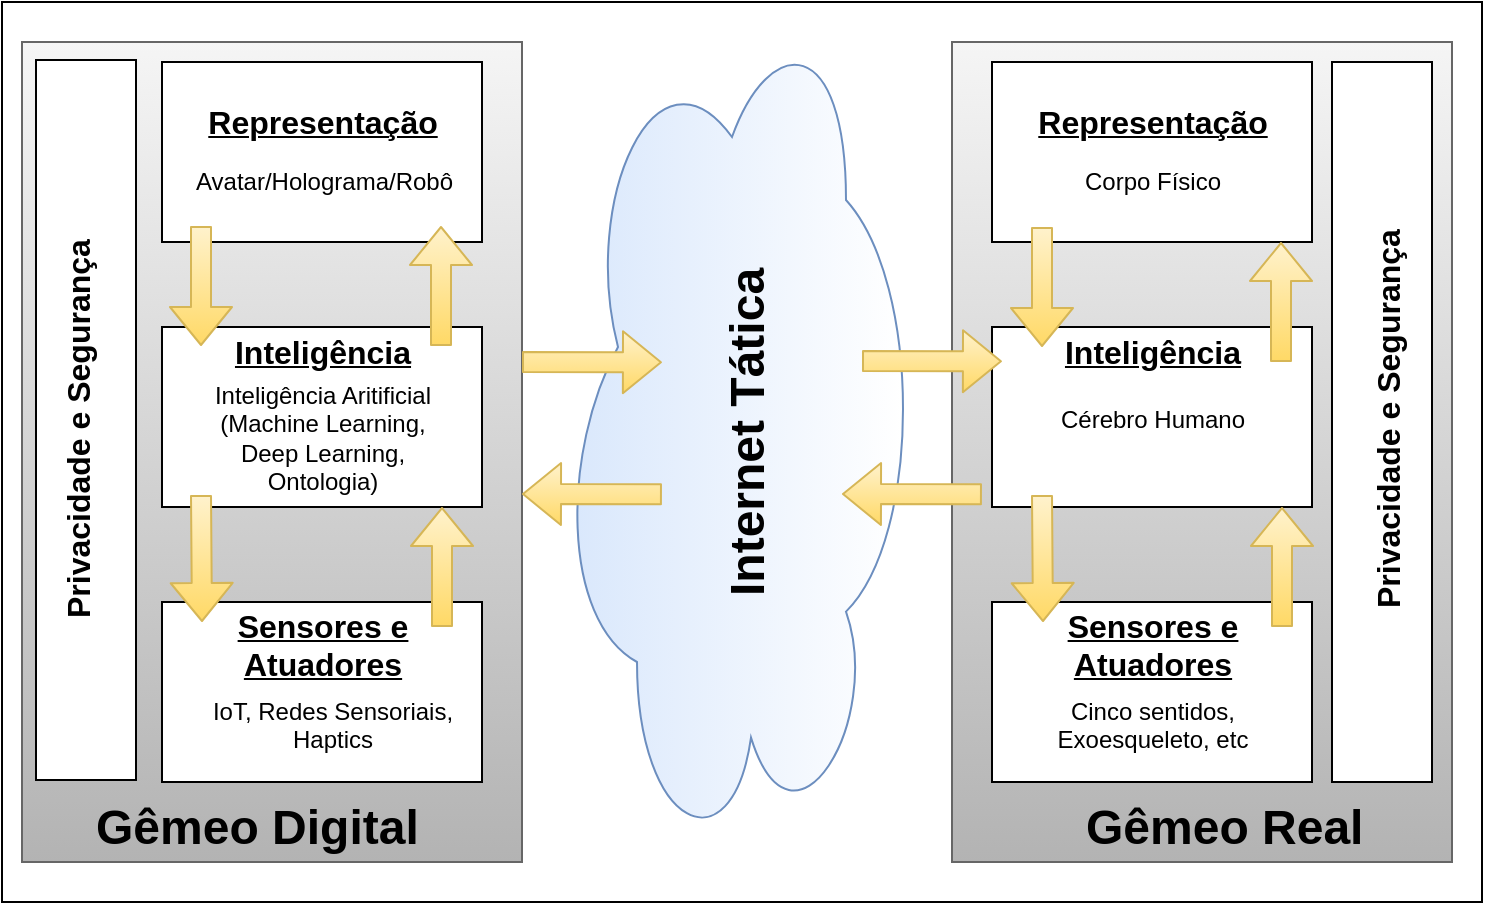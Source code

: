 <mxfile version="12.2.3" type="device" pages="1"><diagram id="OZWnx3ToIQhtsPzFuN2u" name="Page-1"><mxGraphModel dx="1005" dy="522" grid="1" gridSize="10" guides="1" tooltips="1" connect="1" arrows="1" fold="1" page="1" pageScale="1" pageWidth="827" pageHeight="1169" math="0" shadow="0"><root><mxCell id="0"/><mxCell id="1" parent="0"/><mxCell id="_4B7e3syqBrAe94upmBu-1" value="" style="rounded=0;whiteSpace=wrap;html=1;" vertex="1" parent="1"><mxGeometry x="70" y="10" width="740" height="450" as="geometry"/></mxCell><mxCell id="_4B7e3syqBrAe94upmBu-2" value="" style="rounded=0;whiteSpace=wrap;html=1;fillColor=#f5f5f5;strokeColor=#666666;gradientColor=#b3b3b3;" vertex="1" parent="1"><mxGeometry x="80" y="30" width="250" height="410" as="geometry"/></mxCell><mxCell id="_4B7e3syqBrAe94upmBu-4" value="" style="ellipse;shape=cloud;whiteSpace=wrap;html=1;rotation=-90;fillColor=#dae8fc;strokeColor=#6c8ebf;gradientColor=#ffffff;" vertex="1" parent="1"><mxGeometry x="225" y="140" width="420" height="190" as="geometry"/></mxCell><mxCell id="_4B7e3syqBrAe94upmBu-9" value="" style="rounded=0;whiteSpace=wrap;html=1;rotation=90;" vertex="1" parent="1"><mxGeometry x="-68" y="194" width="360" height="50" as="geometry"/></mxCell><mxCell id="_4B7e3syqBrAe94upmBu-10" value="" style="rounded=0;whiteSpace=wrap;html=1;" vertex="1" parent="1"><mxGeometry x="150" y="40" width="160" height="90" as="geometry"/></mxCell><mxCell id="_4B7e3syqBrAe94upmBu-19" value="" style="rounded=0;whiteSpace=wrap;html=1;fillColor=#f5f5f5;strokeColor=#666666;gradientColor=#b3b3b3;" vertex="1" parent="1"><mxGeometry x="545" y="30" width="250" height="410" as="geometry"/></mxCell><mxCell id="_4B7e3syqBrAe94upmBu-20" value="" style="rounded=0;whiteSpace=wrap;html=1;rotation=90;" vertex="1" parent="1"><mxGeometry x="580" y="195" width="360" height="50" as="geometry"/></mxCell><mxCell id="_4B7e3syqBrAe94upmBu-24" value="&lt;h2&gt;&lt;font style=&quot;font-size: 16px&quot;&gt;Privacidade e Segurança&lt;/font&gt;&lt;/h2&gt;" style="text;html=1;resizable=0;points=[];autosize=1;align=left;verticalAlign=top;spacingTop=-4;rotation=-90;" vertex="1" parent="1"><mxGeometry x="5" y="195" width="200" height="50" as="geometry"/></mxCell><mxCell id="_4B7e3syqBrAe94upmBu-26" value="&lt;p style=&quot;line-height: 50%&quot;&gt;&lt;b&gt;&lt;u&gt;&lt;font style=&quot;font-size: 16px ; line-height: 70%&quot;&gt;Representação&lt;/font&gt;&lt;/u&gt;&lt;/b&gt;&lt;/p&gt;&lt;p&gt;&lt;br&gt;&lt;/p&gt;" style="text;html=1;resizable=0;points=[];autosize=1;align=center;verticalAlign=top;spacingTop=-4;" vertex="1" parent="1"><mxGeometry x="165" y="50" width="130" height="60" as="geometry"/></mxCell><mxCell id="_4B7e3syqBrAe94upmBu-27" value="Avatar/Holograma/Robô" style="text;html=1;resizable=0;points=[];autosize=1;align=left;verticalAlign=top;spacingTop=-4;" vertex="1" parent="1"><mxGeometry x="165" y="90" width="140" height="20" as="geometry"/></mxCell><mxCell id="_4B7e3syqBrAe94upmBu-28" value="" style="rounded=0;whiteSpace=wrap;html=1;" vertex="1" parent="1"><mxGeometry x="150" y="172.5" width="160" height="90" as="geometry"/></mxCell><mxCell id="_4B7e3syqBrAe94upmBu-29" value="&lt;p style=&quot;line-height: 50%&quot;&gt;&lt;span style=&quot;font-size: 16px&quot;&gt;&lt;b&gt;&lt;u&gt;Inteligência&lt;/u&gt;&lt;/b&gt;&lt;/span&gt;&lt;/p&gt;" style="text;html=1;resizable=0;points=[];autosize=1;align=center;verticalAlign=top;spacingTop=-4;" vertex="1" parent="1"><mxGeometry x="180" y="167.5" width="100" height="30" as="geometry"/></mxCell><mxCell id="_4B7e3syqBrAe94upmBu-30" value="Inteligência Aritificial&lt;br&gt;(Machine Learning, &lt;br&gt;Deep Learning, &lt;br&gt;Ontologia)" style="text;html=1;resizable=0;points=[];autosize=1;align=center;verticalAlign=top;spacingTop=-4;" vertex="1" parent="1"><mxGeometry x="170" y="196.5" width="120" height="60" as="geometry"/></mxCell><mxCell id="_4B7e3syqBrAe94upmBu-33" value="" style="rounded=0;whiteSpace=wrap;html=1;" vertex="1" parent="1"><mxGeometry x="150" y="310" width="160" height="90" as="geometry"/></mxCell><mxCell id="_4B7e3syqBrAe94upmBu-34" value="&lt;p style=&quot;line-height: 50%&quot;&gt;&lt;span style=&quot;font-size: 16px&quot;&gt;&lt;b&gt;&lt;u&gt;Sensores e&lt;/u&gt;&lt;/b&gt;&lt;/span&gt;&lt;/p&gt;&lt;p style=&quot;line-height: 50%&quot;&gt;&lt;span style=&quot;font-size: 16px&quot;&gt;&lt;b&gt;&lt;u&gt;Atuadores&lt;/u&gt;&lt;/b&gt;&lt;/span&gt;&lt;/p&gt;" style="text;html=1;resizable=0;points=[];autosize=1;align=center;verticalAlign=top;spacingTop=-4;" vertex="1" parent="1"><mxGeometry x="180" y="305" width="100" height="50" as="geometry"/></mxCell><mxCell id="_4B7e3syqBrAe94upmBu-35" value="IoT, Redes Sensoriais,&lt;br&gt;Haptics" style="text;html=1;resizable=0;points=[];autosize=1;align=center;verticalAlign=top;spacingTop=-4;" vertex="1" parent="1"><mxGeometry x="165" y="355" width="140" height="30" as="geometry"/></mxCell><mxCell id="_4B7e3syqBrAe94upmBu-36" value="" style="rounded=0;whiteSpace=wrap;html=1;" vertex="1" parent="1"><mxGeometry x="565" y="40" width="160" height="90" as="geometry"/></mxCell><mxCell id="_4B7e3syqBrAe94upmBu-37" value="&lt;p style=&quot;line-height: 50%&quot;&gt;&lt;b&gt;&lt;u&gt;&lt;font style=&quot;font-size: 16px ; line-height: 70%&quot;&gt;Representação&lt;/font&gt;&lt;/u&gt;&lt;/b&gt;&lt;/p&gt;&lt;p&gt;&lt;br&gt;&lt;/p&gt;" style="text;html=1;resizable=0;points=[];autosize=1;align=center;verticalAlign=top;spacingTop=-4;" vertex="1" parent="1"><mxGeometry x="580" y="50" width="130" height="60" as="geometry"/></mxCell><mxCell id="_4B7e3syqBrAe94upmBu-38" value="" style="rounded=0;whiteSpace=wrap;html=1;" vertex="1" parent="1"><mxGeometry x="565" y="172.5" width="160" height="90" as="geometry"/></mxCell><mxCell id="_4B7e3syqBrAe94upmBu-39" value="&lt;p style=&quot;line-height: 50%&quot;&gt;&lt;span style=&quot;font-size: 16px&quot;&gt;&lt;b&gt;&lt;u&gt;Inteligência&lt;/u&gt;&lt;/b&gt;&lt;/span&gt;&lt;/p&gt;" style="text;html=1;resizable=0;points=[];autosize=1;align=center;verticalAlign=top;spacingTop=-4;" vertex="1" parent="1"><mxGeometry x="595" y="167.5" width="100" height="30" as="geometry"/></mxCell><mxCell id="_4B7e3syqBrAe94upmBu-40" value="Cérebro Humano" style="text;html=1;resizable=0;points=[];autosize=1;align=center;verticalAlign=top;spacingTop=-4;" vertex="1" parent="1"><mxGeometry x="590" y="209" width="110" height="20" as="geometry"/></mxCell><mxCell id="_4B7e3syqBrAe94upmBu-41" value="" style="rounded=0;whiteSpace=wrap;html=1;" vertex="1" parent="1"><mxGeometry x="565" y="310" width="160" height="90" as="geometry"/></mxCell><mxCell id="_4B7e3syqBrAe94upmBu-42" value="&lt;p style=&quot;line-height: 50%&quot;&gt;&lt;span style=&quot;font-size: 16px&quot;&gt;&lt;b&gt;&lt;u&gt;Sensores e&lt;/u&gt;&lt;/b&gt;&lt;/span&gt;&lt;/p&gt;&lt;p style=&quot;line-height: 50%&quot;&gt;&lt;span style=&quot;font-size: 16px&quot;&gt;&lt;b&gt;&lt;u&gt;Atuadores&lt;/u&gt;&lt;/b&gt;&lt;/span&gt;&lt;/p&gt;" style="text;html=1;resizable=0;points=[];autosize=1;align=center;verticalAlign=top;spacingTop=-4;" vertex="1" parent="1"><mxGeometry x="595" y="305" width="100" height="50" as="geometry"/></mxCell><mxCell id="_4B7e3syqBrAe94upmBu-43" value="Cinco sentidos,&lt;br&gt;Exoesqueleto, etc" style="text;html=1;resizable=0;points=[];autosize=1;align=center;verticalAlign=top;spacingTop=-4;" vertex="1" parent="1"><mxGeometry x="590" y="355" width="110" height="30" as="geometry"/></mxCell><mxCell id="_4B7e3syqBrAe94upmBu-44" value="Corpo Físico" style="text;html=1;resizable=0;points=[];autosize=1;align=center;verticalAlign=top;spacingTop=-4;" vertex="1" parent="1"><mxGeometry x="605" y="90" width="80" height="20" as="geometry"/></mxCell><mxCell id="_4B7e3syqBrAe94upmBu-45" value="&lt;h2&gt;&lt;font style=&quot;font-size: 16px&quot;&gt;Privacidade e Segurança&lt;/font&gt;&lt;/h2&gt;" style="text;html=1;resizable=0;points=[];autosize=1;align=left;verticalAlign=top;spacingTop=-4;rotation=-90;" vertex="1" parent="1"><mxGeometry x="660" y="190" width="200" height="50" as="geometry"/></mxCell><mxCell id="_4B7e3syqBrAe94upmBu-47" value="&lt;h1&gt;Internet Tática&lt;/h1&gt;" style="text;html=1;resizable=0;points=[];autosize=1;align=left;verticalAlign=top;spacingTop=-4;rotation=-90;" vertex="1" parent="1"><mxGeometry x="345" y="194" width="180" height="50" as="geometry"/></mxCell><mxCell id="_4B7e3syqBrAe94upmBu-48" value="&lt;h1&gt;Gêmeo Digital&lt;/h1&gt;" style="text;html=1;resizable=0;points=[];autosize=1;align=left;verticalAlign=top;spacingTop=-4;" vertex="1" parent="1"><mxGeometry x="115" y="390" width="180" height="50" as="geometry"/></mxCell><mxCell id="_4B7e3syqBrAe94upmBu-49" value="&lt;h1&gt;Gêmeo Real&lt;/h1&gt;" style="text;html=1;resizable=0;points=[];autosize=1;align=left;verticalAlign=top;spacingTop=-4;" vertex="1" parent="1"><mxGeometry x="610" y="390" width="150" height="50" as="geometry"/></mxCell><mxCell id="_4B7e3syqBrAe94upmBu-53" value="" style="shape=flexArrow;endArrow=classic;html=1;fillColor=#fff2cc;strokeColor=#d6b656;entryX=0.702;entryY=0.263;entryDx=0;entryDy=0;entryPerimeter=0;gradientColor=#ffd966;" edge="1" parent="1"><mxGeometry width="50" height="50" relative="1" as="geometry"><mxPoint x="500" y="189.5" as="sourcePoint"/><mxPoint x="569.97" y="189.66" as="targetPoint"/></mxGeometry></mxCell><mxCell id="_4B7e3syqBrAe94upmBu-54" value="" style="shape=flexArrow;endArrow=classic;html=1;fillColor=#fff2cc;strokeColor=#d6b656;entryX=0.702;entryY=0.263;entryDx=0;entryDy=0;entryPerimeter=0;gradientColor=#ffd966;" edge="1" parent="1"><mxGeometry width="50" height="50" relative="1" as="geometry"><mxPoint x="559.97" y="256.16" as="sourcePoint"/><mxPoint x="490" y="256" as="targetPoint"/></mxGeometry></mxCell><mxCell id="_4B7e3syqBrAe94upmBu-55" value="" style="shape=flexArrow;endArrow=classic;html=1;fillColor=#fff2cc;strokeColor=#d6b656;entryX=0.702;entryY=0.263;entryDx=0;entryDy=0;entryPerimeter=0;gradientColor=#ffd966;" edge="1" parent="1"><mxGeometry width="50" height="50" relative="1" as="geometry"><mxPoint x="399.97" y="256.16" as="sourcePoint"/><mxPoint x="330" y="256" as="targetPoint"/></mxGeometry></mxCell><mxCell id="_4B7e3syqBrAe94upmBu-57" value="" style="shape=flexArrow;endArrow=classic;html=1;fillColor=#fff2cc;strokeColor=#d6b656;entryX=0.702;entryY=0.263;entryDx=0;entryDy=0;entryPerimeter=0;gradientColor=#ffd966;" edge="1" parent="1"><mxGeometry width="50" height="50" relative="1" as="geometry"><mxPoint x="330" y="190" as="sourcePoint"/><mxPoint x="399.97" y="190.16" as="targetPoint"/></mxGeometry></mxCell><mxCell id="_4B7e3syqBrAe94upmBu-59" value="" style="shape=flexArrow;endArrow=classic;html=1;fillColor=#fff2cc;strokeColor=#d6b656;gradientColor=#ffd966;" edge="1" parent="1"><mxGeometry width="50" height="50" relative="1" as="geometry"><mxPoint x="289.5" y="182" as="sourcePoint"/><mxPoint x="289.5" y="122" as="targetPoint"/></mxGeometry></mxCell><mxCell id="_4B7e3syqBrAe94upmBu-60" value="" style="shape=flexArrow;endArrow=classic;html=1;fillColor=#fff2cc;strokeColor=#d6b656;gradientColor=#ffd966;" edge="1" parent="1"><mxGeometry width="50" height="50" relative="1" as="geometry"><mxPoint x="290" y="322.5" as="sourcePoint"/><mxPoint x="290" y="262.5" as="targetPoint"/></mxGeometry></mxCell><mxCell id="_4B7e3syqBrAe94upmBu-61" value="" style="shape=flexArrow;endArrow=classic;html=1;fillColor=#fff2cc;strokeColor=#d6b656;gradientColor=#ffd966;" edge="1" parent="1"><mxGeometry width="50" height="50" relative="1" as="geometry"><mxPoint x="709.5" y="190" as="sourcePoint"/><mxPoint x="709.5" y="130" as="targetPoint"/></mxGeometry></mxCell><mxCell id="_4B7e3syqBrAe94upmBu-62" value="" style="shape=flexArrow;endArrow=classic;html=1;fillColor=#fff2cc;strokeColor=#d6b656;gradientColor=#ffd966;" edge="1" parent="1"><mxGeometry width="50" height="50" relative="1" as="geometry"><mxPoint x="710" y="322.5" as="sourcePoint"/><mxPoint x="710" y="262.5" as="targetPoint"/></mxGeometry></mxCell><mxCell id="_4B7e3syqBrAe94upmBu-63" value="" style="shape=flexArrow;endArrow=classic;html=1;fillColor=#fff2cc;strokeColor=#d6b656;gradientColor=#ffd966;" edge="1" parent="1"><mxGeometry width="50" height="50" relative="1" as="geometry"><mxPoint x="169.5" y="122" as="sourcePoint"/><mxPoint x="169.5" y="182" as="targetPoint"/></mxGeometry></mxCell><mxCell id="_4B7e3syqBrAe94upmBu-65" value="" style="shape=flexArrow;endArrow=classic;html=1;fillColor=#fff2cc;strokeColor=#d6b656;gradientColor=#ffd966;" edge="1" parent="1"><mxGeometry width="50" height="50" relative="1" as="geometry"><mxPoint x="169.5" y="256.5" as="sourcePoint"/><mxPoint x="170" y="320" as="targetPoint"/></mxGeometry></mxCell><mxCell id="_4B7e3syqBrAe94upmBu-68" value="" style="shape=flexArrow;endArrow=classic;html=1;fillColor=#fff2cc;strokeColor=#d6b656;gradientColor=#ffd966;" edge="1" parent="1"><mxGeometry width="50" height="50" relative="1" as="geometry"><mxPoint x="590" y="122.5" as="sourcePoint"/><mxPoint x="590" y="182.5" as="targetPoint"/></mxGeometry></mxCell><mxCell id="_4B7e3syqBrAe94upmBu-69" value="" style="shape=flexArrow;endArrow=classic;html=1;fillColor=#fff2cc;strokeColor=#d6b656;gradientColor=#ffd966;" edge="1" parent="1"><mxGeometry width="50" height="50" relative="1" as="geometry"><mxPoint x="590" y="256.5" as="sourcePoint"/><mxPoint x="590.5" y="320" as="targetPoint"/></mxGeometry></mxCell></root></mxGraphModel></diagram></mxfile>